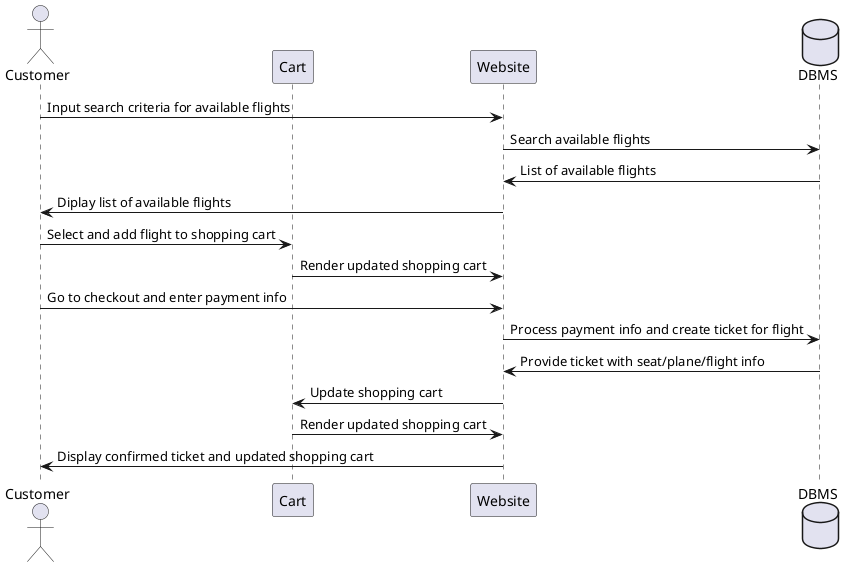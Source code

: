 @startuml
actor Customer
participant Cart
participant Website
database DBMS
Customer -> Website: Input search criteria for available flights
Website -> DBMS: Search available flights
DBMS -> Website: List of available flights
Website -> Customer: Diplay list of available flights
Customer -> Cart: Select and add flight to shopping cart
Cart -> Website: Render updated shopping cart
Customer -> Website: Go to checkout and enter payment info
Website -> DBMS: Process payment info and create ticket for flight
DBMS -> Website: Provide ticket with seat/plane/flight info
Website -> Cart: Update shopping cart
Cart -> Website: Render updated shopping cart
Website -> Customer: Display confirmed ticket and updated shopping cart
@enduml

